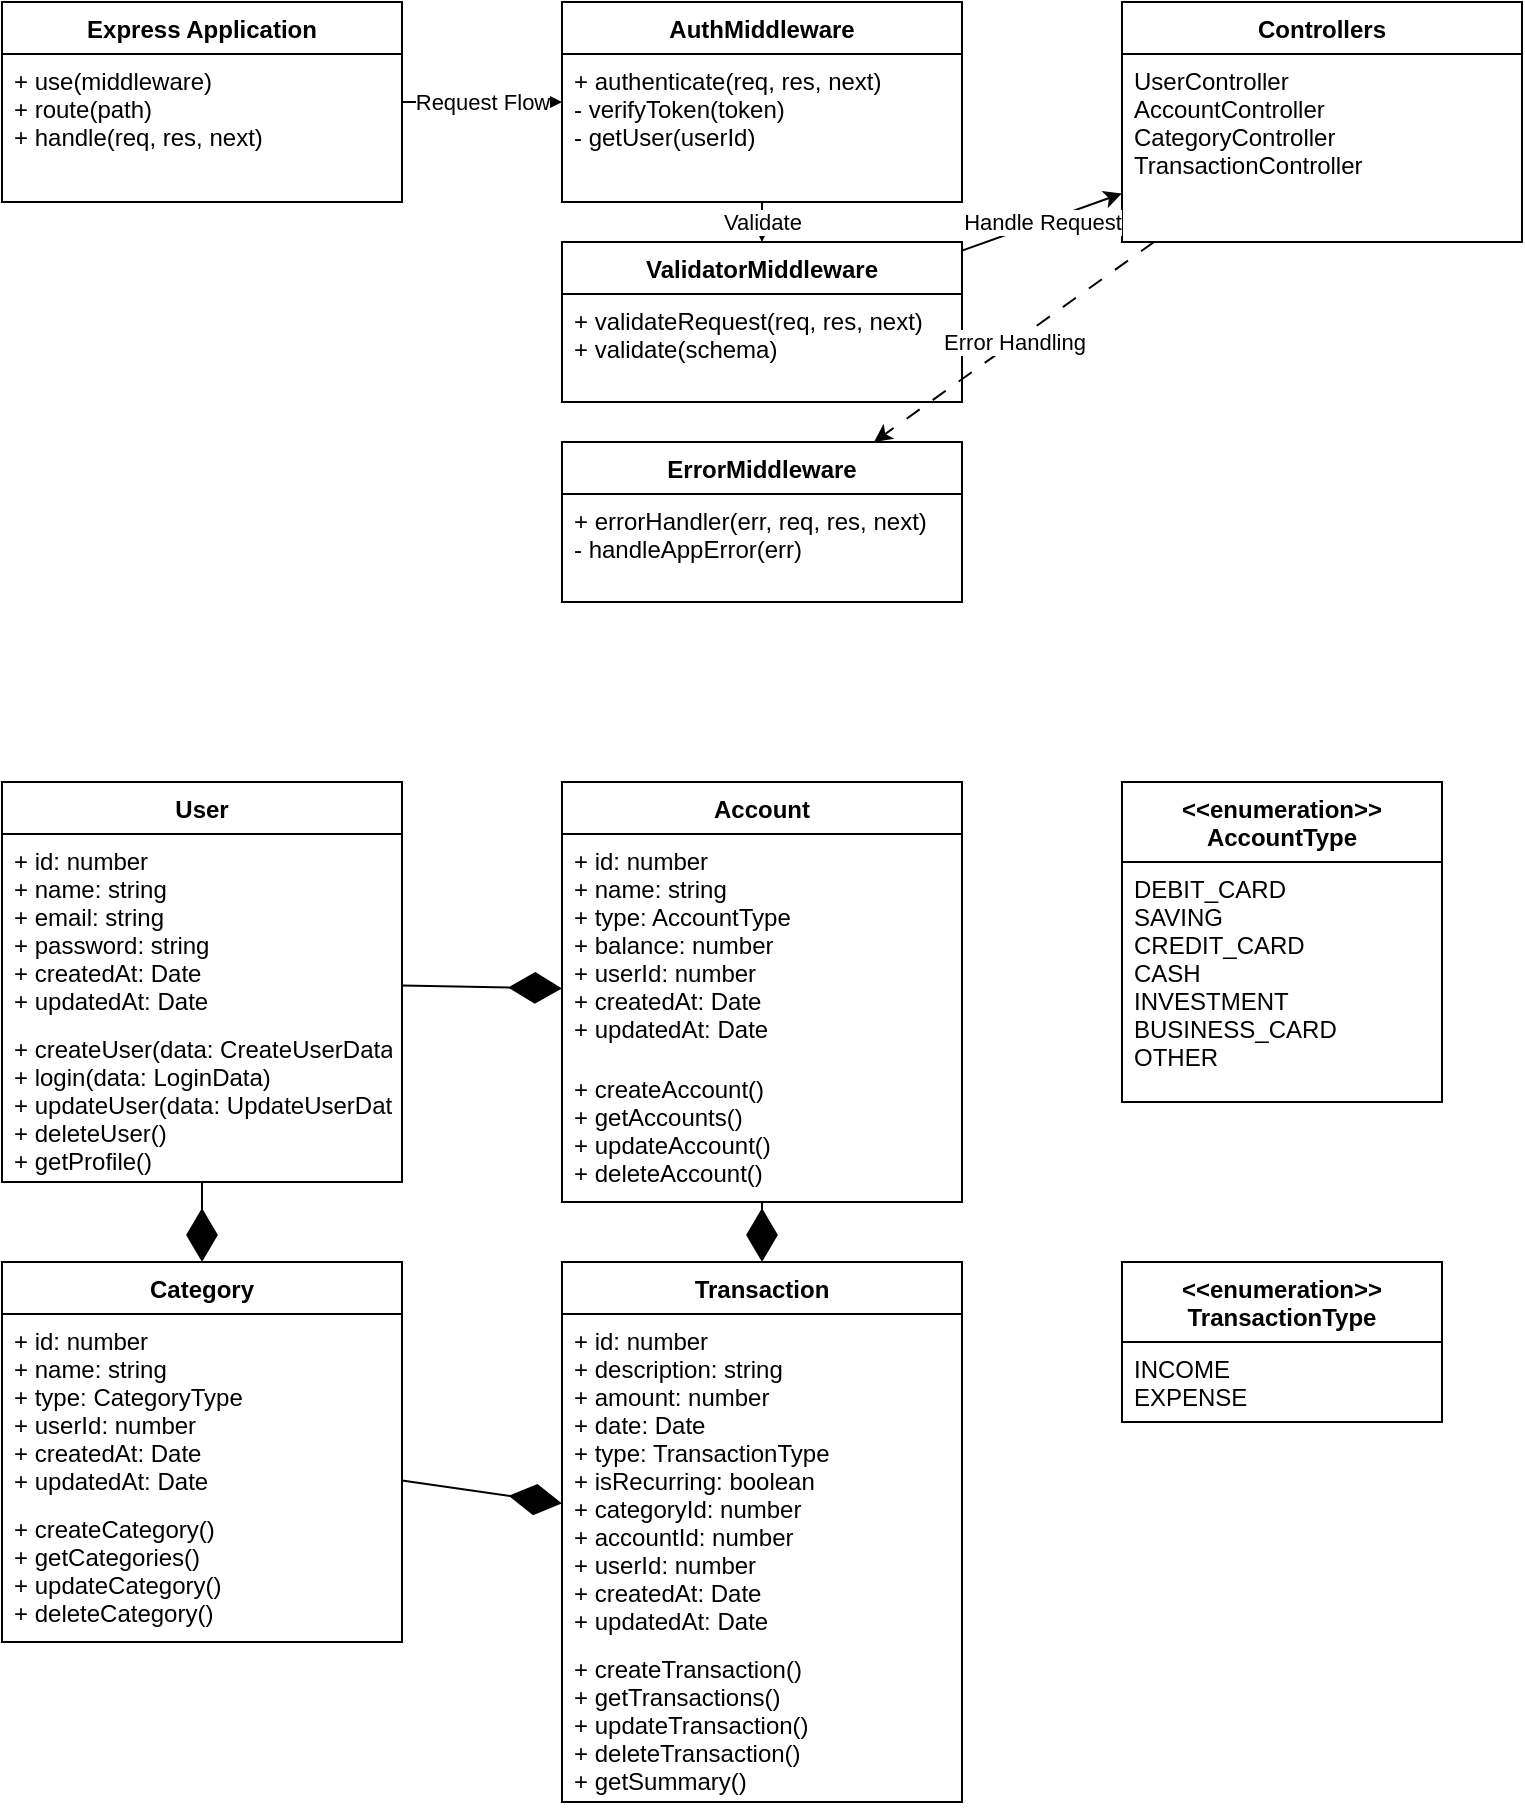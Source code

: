 <mxfile>
    <diagram id="WT7I-wKkMGemJA559WR8" name="Page-1">
        <mxGraphModel dx="1454" dy="1438" grid="1" gridSize="10" guides="1" tooltips="1" connect="1" arrows="1" fold="1" page="1" pageScale="1" pageWidth="850" pageHeight="1100" math="0" shadow="0">
            <root>
                <mxCell id="0"/>
                <mxCell id="1" parent="0"/>
                <mxCell id="36" value="User" style="swimlane;fontStyle=1;align=center;verticalAlign=top;childLayout=stackLayout;horizontal=1;startSize=26;horizontalStack=0;resizeParent=1;resizeParentMax=0;resizeLast=0;collapsible=1;marginBottom=0;" vertex="1" parent="1">
                    <mxGeometry x="40" y="510" width="200" height="200" as="geometry"/>
                </mxCell>
                <mxCell id="37" value="+ id: number&#10;+ name: string&#10;+ email: string&#10;+ password: string&#10;+ createdAt: Date&#10;+ updatedAt: Date" style="text;strokeColor=none;fillColor=none;align=left;verticalAlign=top;spacingLeft=4;spacingRight=4;overflow=hidden;rotatable=0;points=[[0,0.5],[1,0.5]];portConstraint=eastwest;" vertex="1" parent="36">
                    <mxGeometry y="26" width="200" height="94" as="geometry"/>
                </mxCell>
                <mxCell id="38" value="+ createUser(data: CreateUserData)&#10;+ login(data: LoginData)&#10;+ updateUser(data: UpdateUserData)&#10;+ deleteUser()&#10;+ getProfile()" style="text;strokeColor=none;fillColor=none;align=left;verticalAlign=top;spacingLeft=4;spacingRight=4;overflow=hidden;rotatable=0;points=[[0,0.5],[1,0.5]];portConstraint=eastwest;" vertex="1" parent="36">
                    <mxGeometry y="120" width="200" height="80" as="geometry"/>
                </mxCell>
                <mxCell id="39" value="Account" style="swimlane;fontStyle=1;align=center;verticalAlign=top;childLayout=stackLayout;horizontal=1;startSize=26;horizontalStack=0;resizeParent=1;resizeParentMax=0;resizeLast=0;collapsible=1;marginBottom=0;" vertex="1" parent="1">
                    <mxGeometry x="320" y="510" width="200" height="210" as="geometry"/>
                </mxCell>
                <mxCell id="40" value="+ id: number&#10;+ name: string&#10;+ type: AccountType&#10;+ balance: number&#10;+ userId: number&#10;+ createdAt: Date&#10;+ updatedAt: Date" style="text;strokeColor=none;fillColor=none;align=left;verticalAlign=top;spacingLeft=4;spacingRight=4;overflow=hidden;rotatable=0;points=[[0,0.5],[1,0.5]];portConstraint=eastwest;" vertex="1" parent="39">
                    <mxGeometry y="26" width="200" height="114" as="geometry"/>
                </mxCell>
                <mxCell id="41" value="+ createAccount()&#10;+ getAccounts()&#10;+ updateAccount()&#10;+ deleteAccount()" style="text;strokeColor=none;fillColor=none;align=left;verticalAlign=top;spacingLeft=4;spacingRight=4;overflow=hidden;rotatable=0;points=[[0,0.5],[1,0.5]];portConstraint=eastwest;" vertex="1" parent="39">
                    <mxGeometry y="140" width="200" height="70" as="geometry"/>
                </mxCell>
                <mxCell id="42" value="Category" style="swimlane;fontStyle=1;align=center;verticalAlign=top;childLayout=stackLayout;horizontal=1;startSize=26;horizontalStack=0;resizeParent=1;resizeParentMax=0;resizeLast=0;collapsible=1;marginBottom=0;" vertex="1" parent="1">
                    <mxGeometry x="40" y="750" width="200" height="190" as="geometry"/>
                </mxCell>
                <mxCell id="43" value="+ id: number&#10;+ name: string&#10;+ type: CategoryType&#10;+ userId: number&#10;+ createdAt: Date&#10;+ updatedAt: Date" style="text;strokeColor=none;fillColor=none;align=left;verticalAlign=top;spacingLeft=4;spacingRight=4;overflow=hidden;rotatable=0;points=[[0,0.5],[1,0.5]];portConstraint=eastwest;" vertex="1" parent="42">
                    <mxGeometry y="26" width="200" height="94" as="geometry"/>
                </mxCell>
                <mxCell id="44" value="+ createCategory()&#10;+ getCategories()&#10;+ updateCategory()&#10;+ deleteCategory()" style="text;strokeColor=none;fillColor=none;align=left;verticalAlign=top;spacingLeft=4;spacingRight=4;overflow=hidden;rotatable=0;points=[[0,0.5],[1,0.5]];portConstraint=eastwest;" vertex="1" parent="42">
                    <mxGeometry y="120" width="200" height="70" as="geometry"/>
                </mxCell>
                <mxCell id="45" value="Transaction" style="swimlane;fontStyle=1;align=center;verticalAlign=top;childLayout=stackLayout;horizontal=1;startSize=26;horizontalStack=0;resizeParent=1;resizeParentMax=0;resizeLast=0;collapsible=1;marginBottom=0;" vertex="1" parent="1">
                    <mxGeometry x="320" y="750" width="200" height="270" as="geometry"/>
                </mxCell>
                <mxCell id="46" value="+ id: number&#10;+ description: string&#10;+ amount: number&#10;+ date: Date&#10;+ type: TransactionType&#10;+ isRecurring: boolean&#10;+ categoryId: number&#10;+ accountId: number&#10;+ userId: number&#10;+ createdAt: Date&#10;+ updatedAt: Date" style="text;strokeColor=none;fillColor=none;align=left;verticalAlign=top;spacingLeft=4;spacingRight=4;overflow=hidden;rotatable=0;points=[[0,0.5],[1,0.5]];portConstraint=eastwest;" vertex="1" parent="45">
                    <mxGeometry y="26" width="200" height="164" as="geometry"/>
                </mxCell>
                <mxCell id="47" value="+ createTransaction()&#10;+ getTransactions()&#10;+ updateTransaction()&#10;+ deleteTransaction()&#10;+ getSummary()" style="text;strokeColor=none;fillColor=none;align=left;verticalAlign=top;spacingLeft=4;spacingRight=4;overflow=hidden;rotatable=0;points=[[0,0.5],[1,0.5]];portConstraint=eastwest;" vertex="1" parent="45">
                    <mxGeometry y="190" width="200" height="80" as="geometry"/>
                </mxCell>
                <mxCell id="48" value="" style="endArrow=diamondThin;endFill=1;endSize=24;html=1;" edge="1" parent="1" source="36" target="39">
                    <mxGeometry width="160" relative="1" as="geometry"/>
                </mxCell>
                <mxCell id="49" value="" style="endArrow=diamondThin;endFill=1;endSize=24;html=1;" edge="1" parent="1" source="36" target="42">
                    <mxGeometry width="160" relative="1" as="geometry"/>
                </mxCell>
                <mxCell id="50" value="" style="endArrow=diamondThin;endFill=1;endSize=24;html=1;" edge="1" parent="1" source="39" target="45">
                    <mxGeometry width="160" relative="1" as="geometry"/>
                </mxCell>
                <mxCell id="51" value="" style="endArrow=diamondThin;endFill=1;endSize=24;html=1;" edge="1" parent="1" source="42" target="45">
                    <mxGeometry width="160" relative="1" as="geometry"/>
                </mxCell>
                <mxCell id="52" value="&lt;&lt;enumeration&gt;&gt;&#10;AccountType" style="swimlane;fontStyle=1;align=center;verticalAlign=top;childLayout=stackLayout;horizontal=1;startSize=40;horizontalStack=0;resizeParent=1;resizeParentMax=0;resizeLast=0;collapsible=1;marginBottom=0;" vertex="1" parent="1">
                    <mxGeometry x="600" y="510" width="160" height="160" as="geometry"/>
                </mxCell>
                <mxCell id="53" value="DEBIT_CARD&#10;SAVING&#10;CREDIT_CARD&#10;CASH&#10;INVESTMENT&#10;BUSINESS_CARD&#10;OTHER" style="text;strokeColor=none;fillColor=none;align=left;verticalAlign=top;spacingLeft=4;spacingRight=4;overflow=hidden;rotatable=0;points=[[0,0.5],[1,0.5]];portConstraint=eastwest;" vertex="1" parent="52">
                    <mxGeometry y="40" width="160" height="120" as="geometry"/>
                </mxCell>
                <mxCell id="54" value="&lt;&lt;enumeration&gt;&gt;&#10;TransactionType" style="swimlane;fontStyle=1;align=center;verticalAlign=top;childLayout=stackLayout;horizontal=1;startSize=40;horizontalStack=0;resizeParent=1;resizeParentMax=0;resizeLast=0;collapsible=1;marginBottom=0;" vertex="1" parent="1">
                    <mxGeometry x="600" y="750" width="160" height="80" as="geometry"/>
                </mxCell>
                <mxCell id="55" value="INCOME&#10;EXPENSE" style="text;strokeColor=none;fillColor=none;align=left;verticalAlign=top;spacingLeft=4;spacingRight=4;overflow=hidden;rotatable=0;points=[[0,0.5],[1,0.5]];portConstraint=eastwest;" vertex="1" parent="54">
                    <mxGeometry y="40" width="160" height="40" as="geometry"/>
                </mxCell>
                <mxCell id="84" value="Express Application" style="swimlane;fontStyle=1;align=center;verticalAlign=top;childLayout=stackLayout;horizontal=1;startSize=26;horizontalStack=0;resizeParent=1;resizeParentMax=0;resizeLast=0;collapsible=1;marginBottom=0;" vertex="1" parent="1">
                    <mxGeometry x="40" y="120" width="200" height="100" as="geometry"/>
                </mxCell>
                <mxCell id="85" value="+ use(middleware)&#10;+ route(path)&#10;+ handle(req, res, next)" style="text;strokeColor=none;fillColor=none;align=left;verticalAlign=top;spacingLeft=4;spacingRight=4;overflow=hidden;rotatable=0;points=[[0,0.5],[1,0.5]];portConstraint=eastwest;" vertex="1" parent="84">
                    <mxGeometry y="26" width="200" height="74" as="geometry"/>
                </mxCell>
                <mxCell id="86" value="AuthMiddleware" style="swimlane;fontStyle=1;align=center;verticalAlign=top;childLayout=stackLayout;horizontal=1;startSize=26;horizontalStack=0;resizeParent=1;resizeParentMax=0;resizeLast=0;collapsible=1;marginBottom=0;" vertex="1" parent="1">
                    <mxGeometry x="320" y="120" width="200" height="100" as="geometry"/>
                </mxCell>
                <mxCell id="87" value="+ authenticate(req, res, next)&#10;- verifyToken(token)&#10;- getUser(userId)" style="text;strokeColor=none;fillColor=none;align=left;verticalAlign=top;spacingLeft=4;spacingRight=4;overflow=hidden;rotatable=0;points=[[0,0.5],[1,0.5]];portConstraint=eastwest;" vertex="1" parent="86">
                    <mxGeometry y="26" width="200" height="74" as="geometry"/>
                </mxCell>
                <mxCell id="88" value="ValidatorMiddleware" style="swimlane;fontStyle=1;align=center;verticalAlign=top;childLayout=stackLayout;horizontal=1;startSize=26;horizontalStack=0;resizeParent=1;resizeParentMax=0;resizeLast=0;collapsible=1;marginBottom=0;" vertex="1" parent="1">
                    <mxGeometry x="320" y="240" width="200" height="80" as="geometry"/>
                </mxCell>
                <mxCell id="89" value="+ validateRequest(req, res, next)&#10;+ validate(schema)" style="text;strokeColor=none;fillColor=none;align=left;verticalAlign=top;spacingLeft=4;spacingRight=4;overflow=hidden;rotatable=0;points=[[0,0.5],[1,0.5]];portConstraint=eastwest;" vertex="1" parent="88">
                    <mxGeometry y="26" width="200" height="54" as="geometry"/>
                </mxCell>
                <mxCell id="90" value="ErrorMiddleware" style="swimlane;fontStyle=1;align=center;verticalAlign=top;childLayout=stackLayout;horizontal=1;startSize=26;horizontalStack=0;resizeParent=1;resizeParentMax=0;resizeLast=0;collapsible=1;marginBottom=0;" vertex="1" parent="1">
                    <mxGeometry x="320" y="340" width="200" height="80" as="geometry"/>
                </mxCell>
                <mxCell id="91" value="+ errorHandler(err, req, res, next)&#10;- handleAppError(err)" style="text;strokeColor=none;fillColor=none;align=left;verticalAlign=top;spacingLeft=4;spacingRight=4;overflow=hidden;rotatable=0;points=[[0,0.5],[1,0.5]];portConstraint=eastwest;" vertex="1" parent="90">
                    <mxGeometry y="26" width="200" height="54" as="geometry"/>
                </mxCell>
                <mxCell id="92" value="Controllers" style="swimlane;fontStyle=1;align=center;verticalAlign=top;childLayout=stackLayout;horizontal=1;startSize=26;horizontalStack=0;resizeParent=1;resizeParentMax=0;resizeLast=0;collapsible=1;marginBottom=0;" vertex="1" parent="1">
                    <mxGeometry x="600" y="120" width="200" height="120" as="geometry"/>
                </mxCell>
                <mxCell id="93" value="UserController&#10;AccountController&#10;CategoryController&#10;TransactionController" style="text;strokeColor=none;fillColor=none;align=left;verticalAlign=top;spacingLeft=4;spacingRight=4;overflow=hidden;rotatable=0;points=[[0,0.5],[1,0.5]];portConstraint=eastwest;" vertex="1" parent="92">
                    <mxGeometry y="26" width="200" height="94" as="geometry"/>
                </mxCell>
                <mxCell id="94" value="Request Flow" style="endArrow=classic;html=1;" edge="1" parent="1" source="84" target="86">
                    <mxGeometry relative="1" as="geometry"/>
                </mxCell>
                <mxCell id="95" value="Validate" style="endArrow=classic;html=1;" edge="1" parent="1" source="86" target="88">
                    <mxGeometry relative="1" as="geometry"/>
                </mxCell>
                <mxCell id="96" value="Handle Request" style="endArrow=classic;html=1;" edge="1" parent="1" source="88" target="92">
                    <mxGeometry relative="1" as="geometry"/>
                </mxCell>
                <mxCell id="97" value="Error Handling" style="endArrow=classic;html=1;dashed=1;dashPattern=8 8;" edge="1" parent="1" source="92" target="90">
                    <mxGeometry relative="1" as="geometry"/>
                </mxCell>
            </root>
        </mxGraphModel>
    </diagram>
</mxfile>